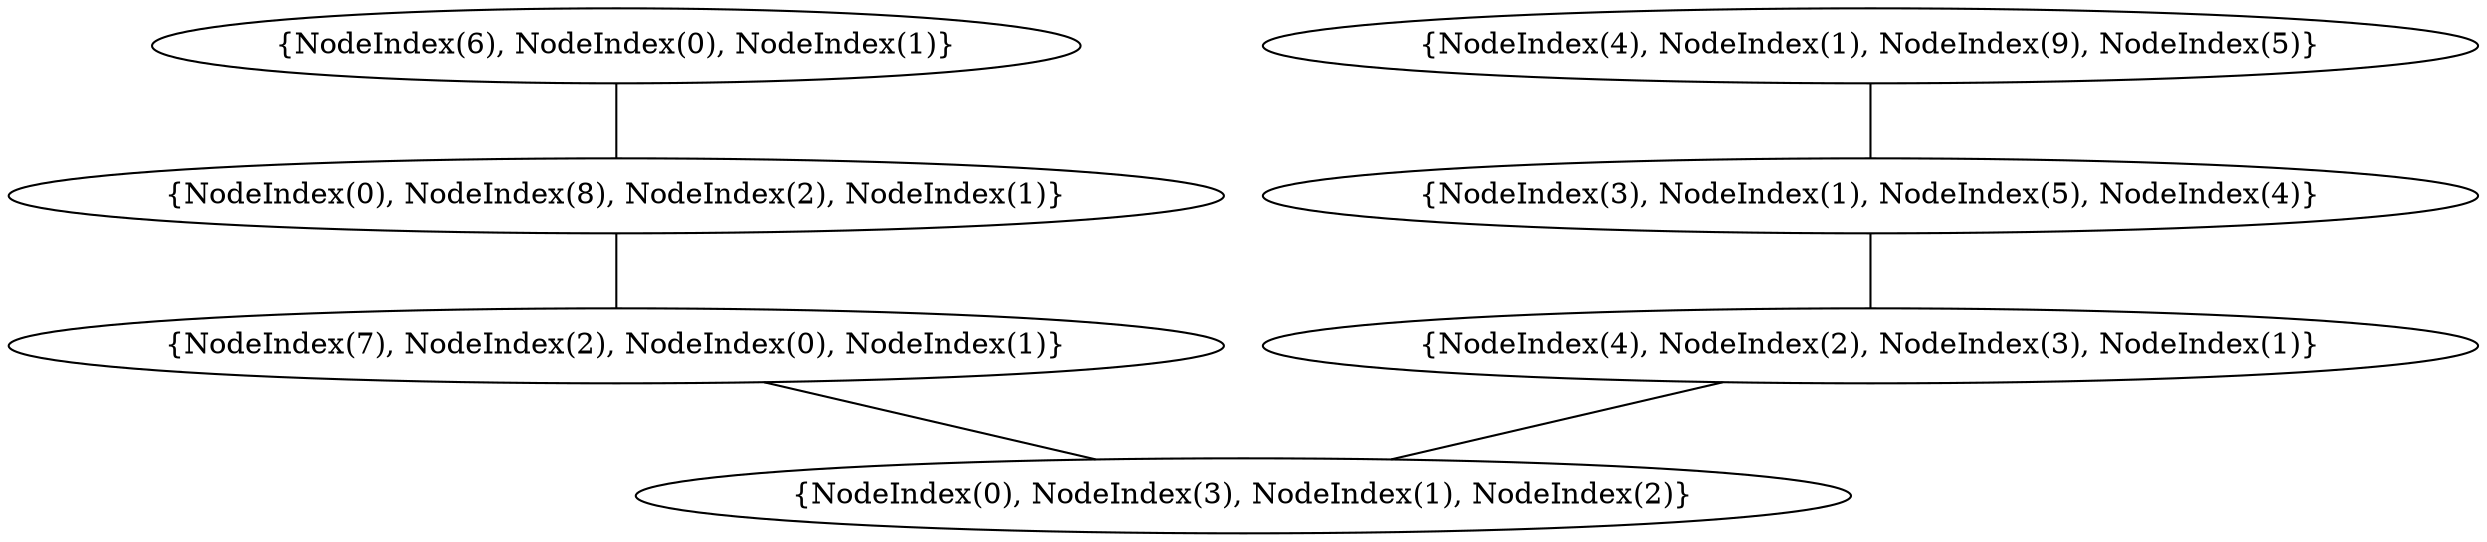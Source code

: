 graph {
    0 [ label = "{NodeIndex(0), NodeIndex(3), NodeIndex(1), NodeIndex(2)}" ]
    1 [ label = "{NodeIndex(7), NodeIndex(2), NodeIndex(0), NodeIndex(1)}" ]
    2 [ label = "{NodeIndex(0), NodeIndex(8), NodeIndex(2), NodeIndex(1)}" ]
    3 [ label = "{NodeIndex(6), NodeIndex(0), NodeIndex(1)}" ]
    4 [ label = "{NodeIndex(4), NodeIndex(2), NodeIndex(3), NodeIndex(1)}" ]
    5 [ label = "{NodeIndex(3), NodeIndex(1), NodeIndex(5), NodeIndex(4)}" ]
    6 [ label = "{NodeIndex(4), NodeIndex(1), NodeIndex(9), NodeIndex(5)}" ]
    1 -- 0 [ ]
    2 -- 1 [ ]
    4 -- 0 [ ]
    5 -- 4 [ ]
    6 -- 5 [ ]
    3 -- 2 [ ]
}
